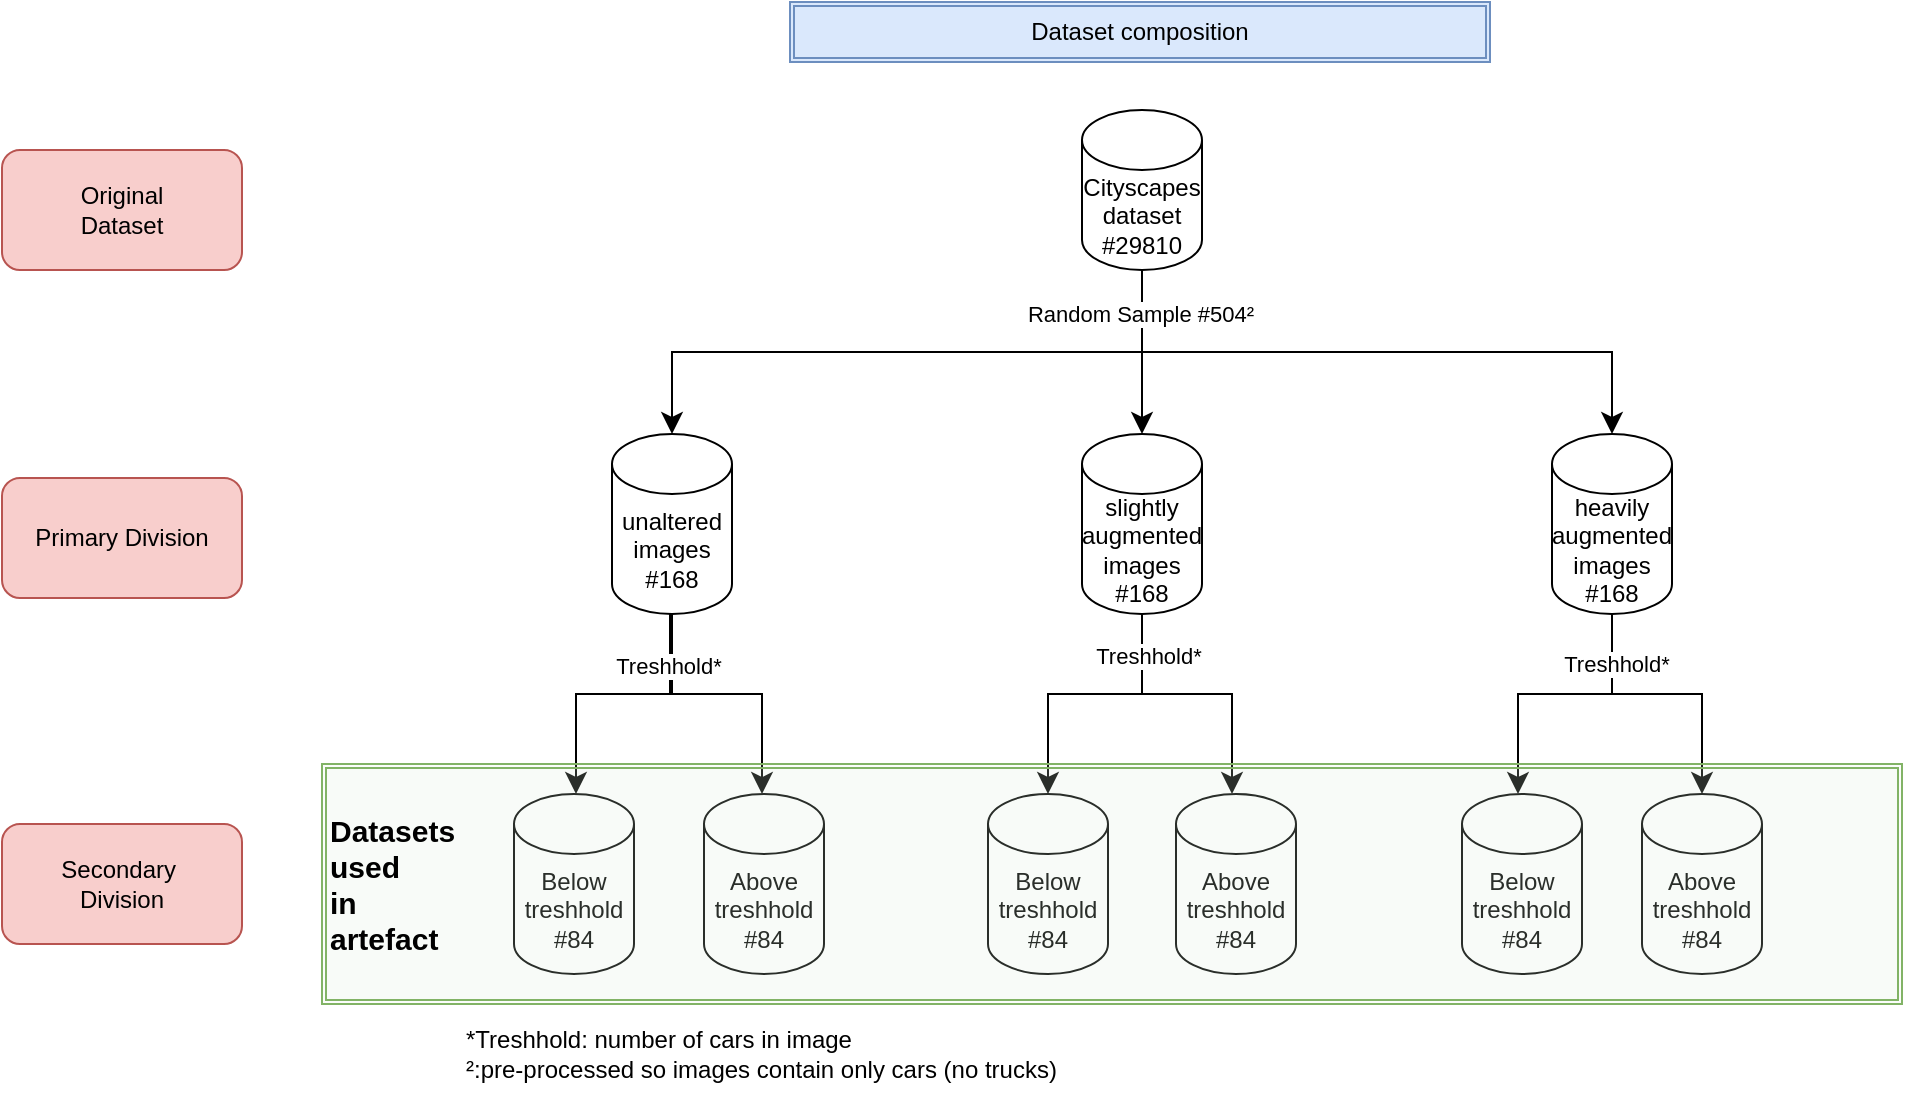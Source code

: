 <mxfile version="24.4.13" type="device">
  <diagram name="Pagina-1" id="xR5hmPM_0kxYKizA3463">
    <mxGraphModel dx="2074" dy="1106" grid="1" gridSize="10" guides="1" tooltips="1" connect="1" arrows="1" fold="1" page="1" pageScale="1" pageWidth="1169" pageHeight="827" background="#ffffff" math="0" shadow="0">
      <root>
        <mxCell id="0" />
        <mxCell id="1" parent="0" />
        <mxCell id="a1z_5MrIZ_XYJFftwgot-1" value="&lt;div&gt;Cityscapes&lt;/div&gt;&lt;div&gt;dataset&lt;/div&gt;&lt;div&gt;#29810&lt;/div&gt;" style="shape=cylinder3;whiteSpace=wrap;html=1;boundedLbl=1;backgroundOutline=1;size=15;" parent="1" vertex="1">
          <mxGeometry x="610" y="264" width="60" height="80" as="geometry" />
        </mxCell>
        <mxCell id="a1z_5MrIZ_XYJFftwgot-2" value="&lt;div&gt;unaltered images&lt;/div&gt;&lt;div&gt;#168&lt;br&gt;&lt;/div&gt;" style="shape=cylinder3;whiteSpace=wrap;html=1;boundedLbl=1;backgroundOutline=1;size=15;" parent="1" vertex="1">
          <mxGeometry x="375" y="426" width="60" height="90" as="geometry" />
        </mxCell>
        <mxCell id="a1z_5MrIZ_XYJFftwgot-3" value="&lt;div&gt;slightly augmented images&lt;/div&gt;&lt;div&gt;#168&lt;br&gt;&lt;/div&gt;" style="shape=cylinder3;whiteSpace=wrap;html=1;boundedLbl=1;backgroundOutline=1;size=15;" parent="1" vertex="1">
          <mxGeometry x="610" y="426" width="60" height="90" as="geometry" />
        </mxCell>
        <mxCell id="a1z_5MrIZ_XYJFftwgot-4" value="&lt;div&gt;&lt;span class=&quot;--l --r sentence_highlight&quot;&gt;heavily augmented images&lt;/span&gt;&lt;/div&gt;&lt;div&gt;&lt;span class=&quot;--l --r sentence_highlight&quot;&gt;#168&lt;br&gt;&lt;/span&gt;&lt;/div&gt;" style="shape=cylinder3;whiteSpace=wrap;html=1;boundedLbl=1;backgroundOutline=1;size=15;" parent="1" vertex="1">
          <mxGeometry x="845" y="426" width="60" height="90" as="geometry" />
        </mxCell>
        <mxCell id="a1z_5MrIZ_XYJFftwgot-8" value="" style="edgeStyle=elbowEdgeStyle;elbow=vertical;endArrow=classic;html=1;curved=0;rounded=0;endSize=8;startSize=8;exitX=0.5;exitY=1;exitDx=0;exitDy=0;exitPerimeter=0;" parent="1" source="a1z_5MrIZ_XYJFftwgot-1" target="a1z_5MrIZ_XYJFftwgot-4" edge="1">
          <mxGeometry width="50" height="50" relative="1" as="geometry">
            <mxPoint x="665" y="796" as="sourcePoint" />
            <mxPoint x="715" y="746" as="targetPoint" />
          </mxGeometry>
        </mxCell>
        <mxCell id="a1z_5MrIZ_XYJFftwgot-9" value="" style="edgeStyle=elbowEdgeStyle;elbow=vertical;endArrow=classic;html=1;curved=0;rounded=0;endSize=8;startSize=8;exitX=0.5;exitY=1;exitDx=0;exitDy=0;exitPerimeter=0;entryX=0.5;entryY=0;entryDx=0;entryDy=0;entryPerimeter=0;" parent="1" source="a1z_5MrIZ_XYJFftwgot-1" target="a1z_5MrIZ_XYJFftwgot-2" edge="1">
          <mxGeometry width="50" height="50" relative="1" as="geometry">
            <mxPoint x="650" y="354" as="sourcePoint" />
            <mxPoint x="885" y="436" as="targetPoint" />
          </mxGeometry>
        </mxCell>
        <mxCell id="a1z_5MrIZ_XYJFftwgot-10" value="" style="edgeStyle=segmentEdgeStyle;endArrow=classic;html=1;curved=0;rounded=0;endSize=8;startSize=8;exitX=0.5;exitY=1;exitDx=0;exitDy=0;exitPerimeter=0;entryX=0.5;entryY=0;entryDx=0;entryDy=0;entryPerimeter=0;" parent="1" source="a1z_5MrIZ_XYJFftwgot-1" target="a1z_5MrIZ_XYJFftwgot-3" edge="1">
          <mxGeometry width="50" height="50" relative="1" as="geometry">
            <mxPoint x="665" y="796" as="sourcePoint" />
            <mxPoint x="715" y="746" as="targetPoint" />
          </mxGeometry>
        </mxCell>
        <mxCell id="a1z_5MrIZ_XYJFftwgot-12" value="Random Sample #504²" style="edgeLabel;html=1;align=center;verticalAlign=middle;resizable=0;points=[];" parent="a1z_5MrIZ_XYJFftwgot-10" vertex="1" connectable="0">
          <mxGeometry x="-0.463" y="-1" relative="1" as="geometry">
            <mxPoint as="offset" />
          </mxGeometry>
        </mxCell>
        <mxCell id="a1z_5MrIZ_XYJFftwgot-13" value="&lt;div&gt;Below treshhold&lt;/div&gt;&lt;div&gt;#84&lt;br&gt;&lt;/div&gt;" style="shape=cylinder3;whiteSpace=wrap;html=1;boundedLbl=1;backgroundOutline=1;size=15;" parent="1" vertex="1">
          <mxGeometry x="326" y="606" width="60" height="90" as="geometry" />
        </mxCell>
        <mxCell id="a1z_5MrIZ_XYJFftwgot-14" value="&lt;div&gt;Above treshhold&lt;/div&gt;&lt;div&gt;#84&lt;/div&gt;" style="shape=cylinder3;whiteSpace=wrap;html=1;boundedLbl=1;backgroundOutline=1;size=15;" parent="1" vertex="1">
          <mxGeometry x="421" y="606" width="60" height="90" as="geometry" />
        </mxCell>
        <mxCell id="a1z_5MrIZ_XYJFftwgot-15" value="&lt;div&gt;Below treshhold&lt;/div&gt;&lt;div&gt;#84&lt;/div&gt;" style="shape=cylinder3;whiteSpace=wrap;html=1;boundedLbl=1;backgroundOutline=1;size=15;" parent="1" vertex="1">
          <mxGeometry x="563" y="606" width="60" height="90" as="geometry" />
        </mxCell>
        <mxCell id="a1z_5MrIZ_XYJFftwgot-16" value="&lt;div&gt;Above treshhold&lt;/div&gt;&lt;div&gt;#84&lt;/div&gt;" style="shape=cylinder3;whiteSpace=wrap;html=1;boundedLbl=1;backgroundOutline=1;size=15;" parent="1" vertex="1">
          <mxGeometry x="657" y="606" width="60" height="90" as="geometry" />
        </mxCell>
        <mxCell id="a1z_5MrIZ_XYJFftwgot-17" value="&lt;div&gt;Below treshhold&lt;/div&gt;&lt;div&gt;#84&lt;/div&gt;" style="shape=cylinder3;whiteSpace=wrap;html=1;boundedLbl=1;backgroundOutline=1;size=15;" parent="1" vertex="1">
          <mxGeometry x="800" y="606" width="60" height="90" as="geometry" />
        </mxCell>
        <mxCell id="a1z_5MrIZ_XYJFftwgot-18" value="&lt;div&gt;Above treshhold&lt;/div&gt;&lt;div&gt;#84&lt;/div&gt;" style="shape=cylinder3;whiteSpace=wrap;html=1;boundedLbl=1;backgroundOutline=1;size=15;" parent="1" vertex="1">
          <mxGeometry x="890" y="606" width="60" height="90" as="geometry" />
        </mxCell>
        <mxCell id="a1z_5MrIZ_XYJFftwgot-19" value="" style="edgeStyle=elbowEdgeStyle;elbow=vertical;endArrow=classic;html=1;curved=0;rounded=0;endSize=8;startSize=8;exitX=0.5;exitY=1;exitDx=0;exitDy=0;exitPerimeter=0;" parent="1" source="a1z_5MrIZ_XYJFftwgot-3" target="a1z_5MrIZ_XYJFftwgot-16" edge="1">
          <mxGeometry width="50" height="50" relative="1" as="geometry">
            <mxPoint x="665" y="796" as="sourcePoint" />
            <mxPoint x="715" y="746" as="targetPoint" />
            <Array as="points">
              <mxPoint x="685" y="556" />
            </Array>
          </mxGeometry>
        </mxCell>
        <mxCell id="a1z_5MrIZ_XYJFftwgot-20" value="" style="edgeStyle=elbowEdgeStyle;elbow=vertical;endArrow=classic;html=1;curved=0;rounded=0;endSize=8;startSize=8;exitX=0.5;exitY=1;exitDx=0;exitDy=0;exitPerimeter=0;" parent="1" source="a1z_5MrIZ_XYJFftwgot-3" target="a1z_5MrIZ_XYJFftwgot-15" edge="1">
          <mxGeometry width="50" height="50" relative="1" as="geometry">
            <mxPoint x="675" y="806" as="sourcePoint" />
            <mxPoint x="725" y="756" as="targetPoint" />
            <Array as="points">
              <mxPoint x="593" y="556" />
            </Array>
          </mxGeometry>
        </mxCell>
        <mxCell id="a1z_5MrIZ_XYJFftwgot-30" value="Treshhold*" style="edgeLabel;html=1;align=center;verticalAlign=middle;resizable=0;points=[];" parent="a1z_5MrIZ_XYJFftwgot-20" vertex="1" connectable="0">
          <mxGeometry x="-0.693" y="3" relative="1" as="geometry">
            <mxPoint as="offset" />
          </mxGeometry>
        </mxCell>
        <mxCell id="a1z_5MrIZ_XYJFftwgot-25" value="" style="edgeStyle=elbowEdgeStyle;elbow=vertical;endArrow=classic;html=1;curved=0;rounded=0;endSize=8;startSize=8;exitX=0.5;exitY=1;exitDx=0;exitDy=0;exitPerimeter=0;" parent="1" edge="1">
          <mxGeometry width="50" height="50" relative="1" as="geometry">
            <mxPoint x="875" y="516" as="sourcePoint" />
            <mxPoint x="920" y="606" as="targetPoint" />
            <Array as="points">
              <mxPoint x="920" y="556" />
            </Array>
          </mxGeometry>
        </mxCell>
        <mxCell id="a1z_5MrIZ_XYJFftwgot-26" value="" style="edgeStyle=elbowEdgeStyle;elbow=vertical;endArrow=classic;html=1;curved=0;rounded=0;endSize=8;startSize=8;exitX=0.5;exitY=1;exitDx=0;exitDy=0;exitPerimeter=0;" parent="1" edge="1">
          <mxGeometry width="50" height="50" relative="1" as="geometry">
            <mxPoint x="405" y="516" as="sourcePoint" />
            <mxPoint x="450" y="606" as="targetPoint" />
            <Array as="points">
              <mxPoint x="450" y="556" />
            </Array>
          </mxGeometry>
        </mxCell>
        <mxCell id="a1z_5MrIZ_XYJFftwgot-27" value="" style="edgeStyle=elbowEdgeStyle;elbow=vertical;endArrow=classic;html=1;curved=0;rounded=0;endSize=8;startSize=8;exitX=0.5;exitY=1;exitDx=0;exitDy=0;exitPerimeter=0;" parent="1" edge="1">
          <mxGeometry width="50" height="50" relative="1" as="geometry">
            <mxPoint x="404" y="516" as="sourcePoint" />
            <mxPoint x="357" y="606" as="targetPoint" />
            <Array as="points">
              <mxPoint x="357" y="556" />
            </Array>
          </mxGeometry>
        </mxCell>
        <mxCell id="a1z_5MrIZ_XYJFftwgot-29" value="Treshhold*" style="edgeLabel;html=1;align=center;verticalAlign=middle;resizable=0;points=[];" parent="a1z_5MrIZ_XYJFftwgot-27" vertex="1" connectable="0">
          <mxGeometry x="-0.62" y="-1" relative="1" as="geometry">
            <mxPoint as="offset" />
          </mxGeometry>
        </mxCell>
        <mxCell id="a1z_5MrIZ_XYJFftwgot-28" value="" style="edgeStyle=elbowEdgeStyle;elbow=vertical;endArrow=classic;html=1;curved=0;rounded=0;endSize=8;startSize=8;exitX=0.5;exitY=1;exitDx=0;exitDy=0;exitPerimeter=0;" parent="1" edge="1">
          <mxGeometry width="50" height="50" relative="1" as="geometry">
            <mxPoint x="875" y="516" as="sourcePoint" />
            <mxPoint x="828" y="606" as="targetPoint" />
            <Array as="points">
              <mxPoint x="828" y="556" />
            </Array>
          </mxGeometry>
        </mxCell>
        <mxCell id="a1z_5MrIZ_XYJFftwgot-31" value="Treshhold*" style="edgeLabel;html=1;align=center;verticalAlign=middle;resizable=0;points=[];" parent="a1z_5MrIZ_XYJFftwgot-28" vertex="1" connectable="0">
          <mxGeometry x="-0.635" y="2" relative="1" as="geometry">
            <mxPoint as="offset" />
          </mxGeometry>
        </mxCell>
        <mxCell id="a1z_5MrIZ_XYJFftwgot-33" value="&lt;div align=&quot;left&quot;&gt;*Treshhold: number of cars in image&lt;br&gt;²:pre-processed so images contain only cars (no trucks)&lt;br&gt;&lt;/div&gt;" style="rounded=0;whiteSpace=wrap;html=1;align=left;strokeColor=#ffffff;" parent="1" vertex="1">
          <mxGeometry x="300" y="706" width="370" height="60" as="geometry" />
        </mxCell>
        <mxCell id="a1z_5MrIZ_XYJFftwgot-35" value="&lt;span class=&quot;--l --r sentence_highlight&quot;&gt;Dataset composition&lt;/span&gt;" style="shape=ext;double=1;rounded=0;whiteSpace=wrap;html=1;fillColor=#dae8fc;strokeColor=#6c8ebf;" parent="1" vertex="1">
          <mxGeometry x="464" y="210" width="350" height="30" as="geometry" />
        </mxCell>
        <mxCell id="a1z_5MrIZ_XYJFftwgot-36" value="&lt;div style=&quot;font-size: 15px;&quot; align=&quot;left&quot;&gt;&lt;font style=&quot;font-size: 15px;&quot;&gt;&lt;b&gt;&lt;br&gt;&lt;/b&gt;&lt;/font&gt;&lt;/div&gt;&lt;div style=&quot;font-size: 15px;&quot; align=&quot;left&quot;&gt;&lt;font style=&quot;font-size: 15px;&quot;&gt;&lt;b&gt;Datasets&lt;/b&gt;&lt;/font&gt;&lt;/div&gt;&lt;div style=&quot;font-size: 15px;&quot; align=&quot;left&quot;&gt;&lt;font style=&quot;font-size: 15px;&quot;&gt;&lt;b&gt;used&amp;nbsp;&lt;/b&gt;&lt;/font&gt;&lt;/div&gt;&lt;div style=&quot;font-size: 15px;&quot; align=&quot;left&quot;&gt;&lt;font style=&quot;font-size: 15px;&quot;&gt;&lt;b&gt;in&amp;nbsp;&lt;/b&gt;&lt;/font&gt;&lt;/div&gt;&lt;div style=&quot;font-size: 15px;&quot; align=&quot;left&quot;&gt;&lt;font style=&quot;font-size: 15px;&quot;&gt;&lt;b&gt;artefact&lt;br&gt;&lt;/b&gt;&lt;/font&gt;&lt;/div&gt;&lt;div style=&quot;font-size: 15px;&quot; align=&quot;left&quot;&gt;&lt;font style=&quot;font-size: 15px;&quot;&gt;&lt;b&gt;&lt;br&gt;&lt;/b&gt;&lt;/font&gt;&lt;/div&gt;" style="shape=ext;double=1;rounded=0;whiteSpace=wrap;html=1;fillOpacity=10;align=left;fillColor=#d5e8d4;strokeColor=#82b366;" parent="1" vertex="1">
          <mxGeometry x="230" y="591" width="790" height="120" as="geometry" />
        </mxCell>
        <mxCell id="0959nDxKzXYOHioTJRRG-2" value="Original &lt;br&gt;Dataset" style="rounded=1;whiteSpace=wrap;html=1;fillColor=#f8cecc;strokeColor=#b85450;" vertex="1" parent="1">
          <mxGeometry x="70" y="284" width="120" height="60" as="geometry" />
        </mxCell>
        <mxCell id="0959nDxKzXYOHioTJRRG-3" value="Primary Division" style="rounded=1;whiteSpace=wrap;html=1;fillColor=#f8cecc;strokeColor=#b85450;" vertex="1" parent="1">
          <mxGeometry x="70" y="448" width="120" height="60" as="geometry" />
        </mxCell>
        <mxCell id="0959nDxKzXYOHioTJRRG-4" value="&lt;div&gt;Secondary&amp;nbsp;&lt;/div&gt;&lt;div&gt;Division&lt;/div&gt;" style="rounded=1;whiteSpace=wrap;html=1;fillColor=#f8cecc;strokeColor=#b85450;" vertex="1" parent="1">
          <mxGeometry x="70" y="621" width="120" height="60" as="geometry" />
        </mxCell>
      </root>
    </mxGraphModel>
  </diagram>
</mxfile>

